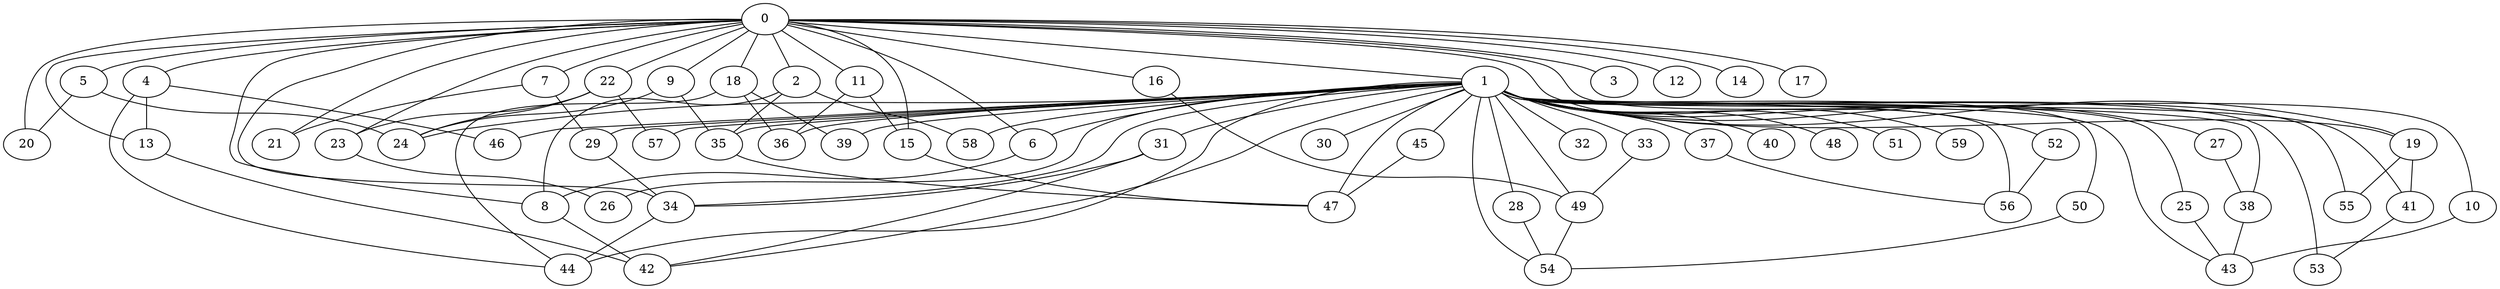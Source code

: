 
graph graphname {
    0 -- 1
0 -- 2
0 -- 3
0 -- 4
0 -- 5
0 -- 6
0 -- 7
0 -- 8
0 -- 9
0 -- 10
0 -- 11
0 -- 12
0 -- 13
0 -- 14
0 -- 15
0 -- 16
0 -- 17
0 -- 18
0 -- 19
0 -- 20
0 -- 21
0 -- 22
0 -- 23
0 -- 34
1 -- 24
1 -- 25
1 -- 26
1 -- 27
1 -- 28
1 -- 29
1 -- 30
1 -- 31
1 -- 32
1 -- 33
1 -- 34
1 -- 35
1 -- 36
1 -- 37
1 -- 38
1 -- 39
1 -- 40
1 -- 41
1 -- 42
1 -- 43
1 -- 44
1 -- 45
1 -- 46
1 -- 47
1 -- 48
1 -- 49
1 -- 50
1 -- 51
1 -- 52
1 -- 53
1 -- 54
1 -- 55
1 -- 56
1 -- 57
1 -- 58
1 -- 59
1 -- 6
1 -- 19
2 -- 8
2 -- 35
2 -- 58
4 -- 46
4 -- 13
4 -- 44
5 -- 24
5 -- 20
6 -- 8
7 -- 21
7 -- 29
8 -- 42
9 -- 24
9 -- 35
10 -- 43
11 -- 36
11 -- 15
13 -- 42
15 -- 47
16 -- 49
18 -- 44
18 -- 39
18 -- 36
19 -- 41
19 -- 55
22 -- 57
22 -- 23
22 -- 24
23 -- 26
25 -- 43
27 -- 38
28 -- 54
29 -- 34
31 -- 42
31 -- 34
33 -- 49
34 -- 44
35 -- 47
37 -- 56
38 -- 43
41 -- 53
45 -- 47
49 -- 54
50 -- 54
52 -- 56

}
